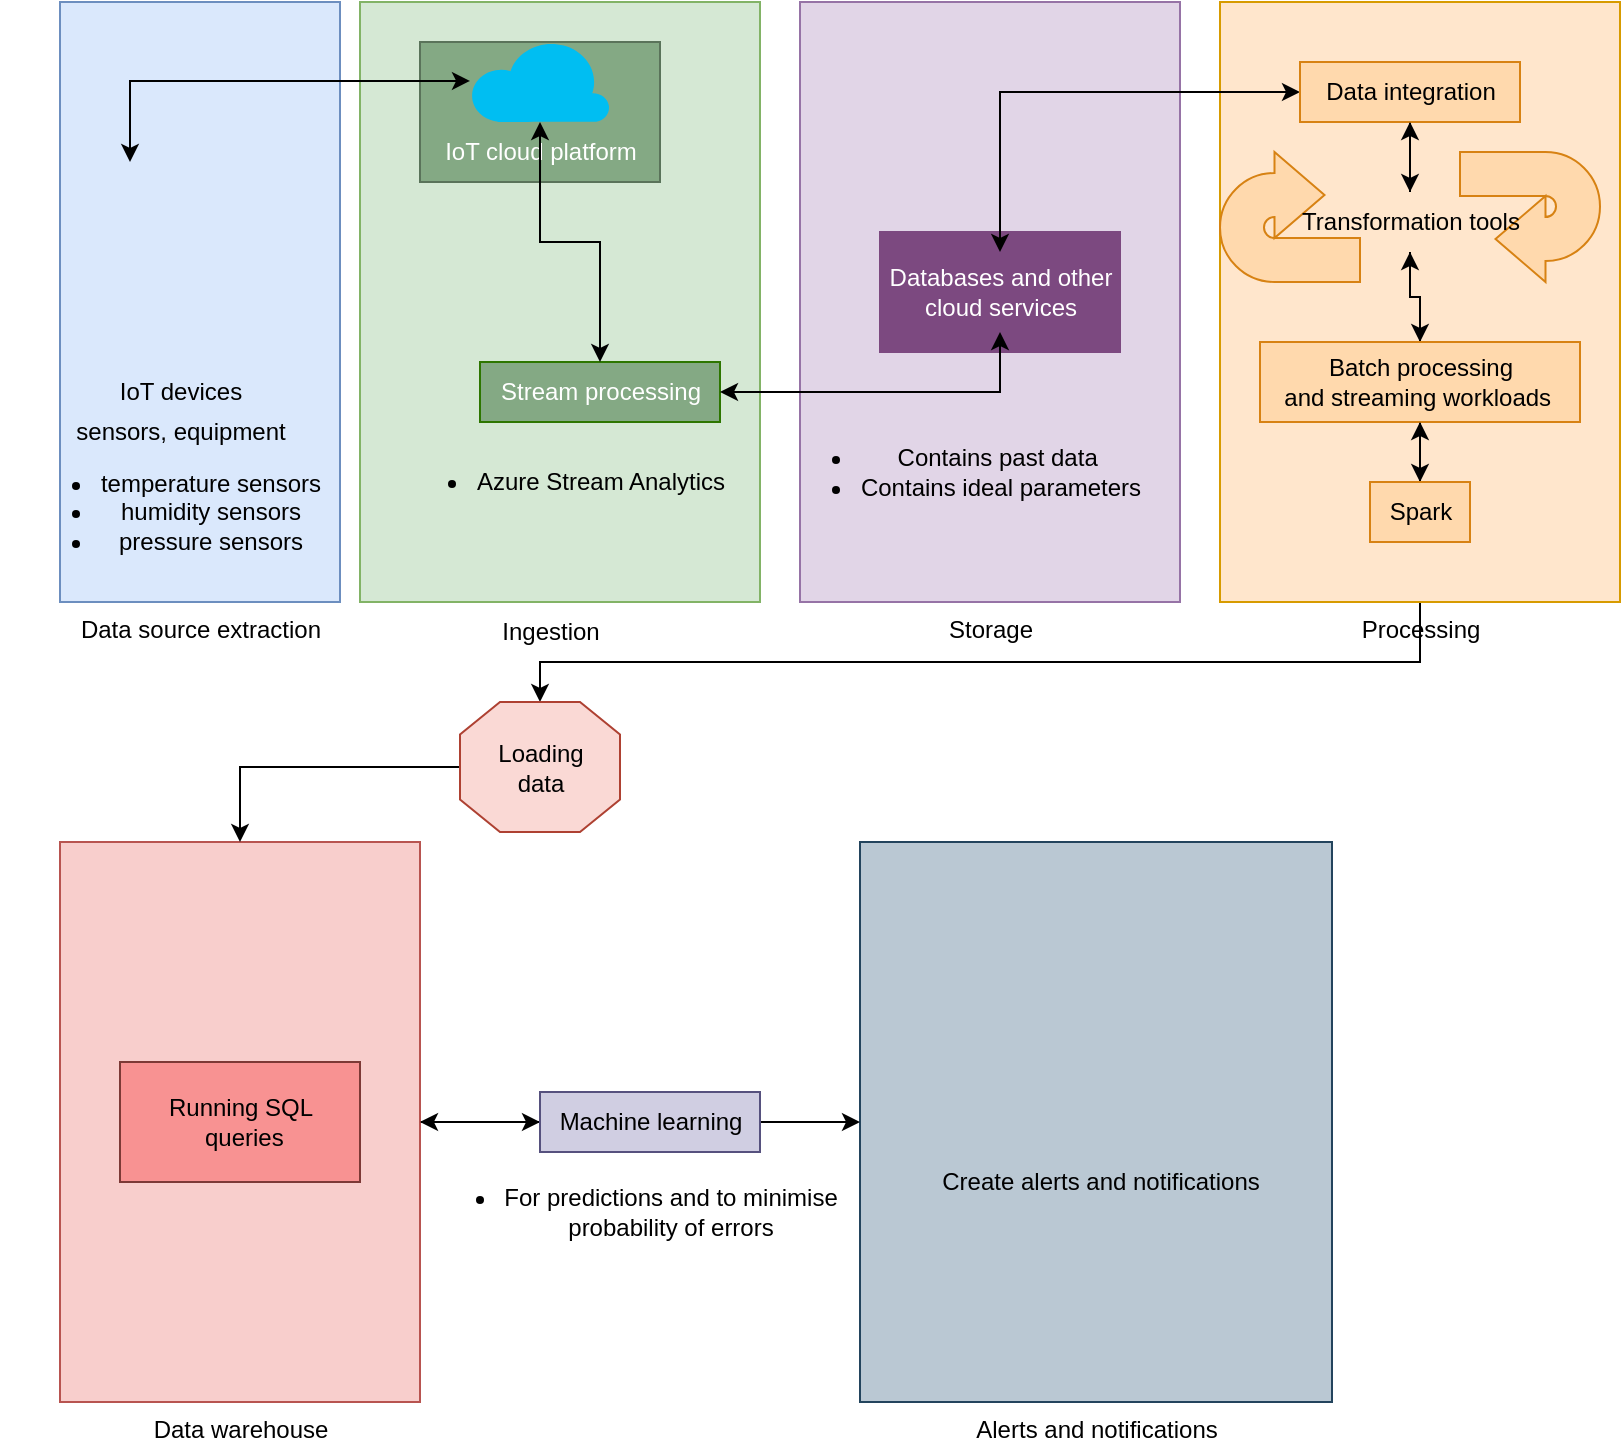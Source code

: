 <mxfile version="21.2.1" type="device">
  <diagram name="Strona-1" id="Pb27ONHahUQKprzkio_Q">
    <mxGraphModel dx="1707" dy="452" grid="1" gridSize="10" guides="1" tooltips="1" connect="1" arrows="1" fold="1" page="1" pageScale="1" pageWidth="827" pageHeight="1169" math="0" shadow="0">
      <root>
        <mxCell id="0" />
        <mxCell id="1" parent="0" />
        <mxCell id="f9lGrMURGySsmH-Jwb6r-1" value="Data source extraction" style="verticalLabelPosition=bottom;verticalAlign=top;html=1;shape=mxgraph.basic.rect;fillColor2=none;strokeWidth=1;size=20;indent=5;fillColor=#dae8fc;strokeColor=#6c8ebf;" vertex="1" parent="1">
          <mxGeometry x="20" y="40" width="140" height="300" as="geometry" />
        </mxCell>
        <mxCell id="f9lGrMURGySsmH-Jwb6r-2" value="" style="verticalLabelPosition=bottom;verticalAlign=top;html=1;shape=mxgraph.basic.rect;fillColor2=none;strokeWidth=1;size=20;indent=5;fillColor=#d5e8d4;strokeColor=#82b366;" vertex="1" parent="1">
          <mxGeometry x="170" y="40" width="200" height="300" as="geometry" />
        </mxCell>
        <mxCell id="f9lGrMURGySsmH-Jwb6r-3" value="Ingestion" style="text;html=1;align=center;verticalAlign=middle;resizable=0;points=[];autosize=1;strokeColor=none;fillColor=none;" vertex="1" parent="1">
          <mxGeometry x="230" y="340" width="70" height="30" as="geometry" />
        </mxCell>
        <mxCell id="f9lGrMURGySsmH-Jwb6r-4" value="" style="shape=image;html=1;verticalAlign=top;verticalLabelPosition=bottom;labelBackgroundColor=#ffffff;imageAspect=0;aspect=fixed;image=https://cdn1.iconfinder.com/data/icons/science-technology-outline-24-px/24/Computer_chip_integrated_circuit_memory_chip_microprocessor_processor_chip-128.png" vertex="1" parent="1">
          <mxGeometry x="30" y="120" width="50" height="50" as="geometry" />
        </mxCell>
        <mxCell id="f9lGrMURGySsmH-Jwb6r-5" value="" style="shape=image;html=1;verticalAlign=top;verticalLabelPosition=bottom;labelBackgroundColor=#ffffff;imageAspect=0;aspect=fixed;image=https://cdn2.iconfinder.com/data/icons/boxicons-solid-vol-1/24/bxs-chip-128.png" vertex="1" parent="1">
          <mxGeometry x="70" y="150" width="60" height="60" as="geometry" />
        </mxCell>
        <mxCell id="f9lGrMURGySsmH-Jwb6r-6" value="IoT devices" style="text;html=1;align=center;verticalAlign=middle;resizable=0;points=[];autosize=1;strokeColor=none;fillColor=none;" vertex="1" parent="1">
          <mxGeometry x="40" y="220" width="80" height="30" as="geometry" />
        </mxCell>
        <mxCell id="f9lGrMURGySsmH-Jwb6r-7" value="sensors, equipment" style="text;html=1;align=center;verticalAlign=middle;resizable=0;points=[];autosize=1;strokeColor=none;fillColor=none;" vertex="1" parent="1">
          <mxGeometry x="15" y="240" width="130" height="30" as="geometry" />
        </mxCell>
        <mxCell id="f9lGrMURGySsmH-Jwb6r-10" value="Stream processing" style="text;html=1;align=center;verticalAlign=middle;resizable=0;points=[];autosize=1;strokeColor=#2D7600;fillColor=#84A984;labelBackgroundColor=none;fontColor=#ffffff;" vertex="1" parent="1">
          <mxGeometry x="230" y="220" width="120" height="30" as="geometry" />
        </mxCell>
        <mxCell id="f9lGrMURGySsmH-Jwb6r-15" value="Storage" style="verticalLabelPosition=bottom;verticalAlign=top;html=1;shape=mxgraph.basic.rect;fillColor2=none;strokeWidth=1;size=20;indent=5;fillColor=#e1d5e7;strokeColor=#9673a6;" vertex="1" parent="1">
          <mxGeometry x="390" y="40" width="190" height="300" as="geometry" />
        </mxCell>
        <mxCell id="f9lGrMURGySsmH-Jwb6r-16" value="" style="verticalLabelPosition=bottom;verticalAlign=top;html=1;shape=mxgraph.basic.rect;fillColor2=none;strokeWidth=1;size=20;indent=5;fillColor=#7C4980;strokeColor=#7C4980;" vertex="1" parent="1">
          <mxGeometry x="430" y="155" width="120" height="60" as="geometry" />
        </mxCell>
        <mxCell id="f9lGrMURGySsmH-Jwb6r-17" value="Databases and other &lt;br&gt;cloud services" style="text;html=1;align=center;verticalAlign=middle;resizable=0;points=[];autosize=1;strokeColor=none;fillColor=none;fontColor=#FFFFFF;" vertex="1" parent="1">
          <mxGeometry x="425" y="165" width="130" height="40" as="geometry" />
        </mxCell>
        <mxCell id="f9lGrMURGySsmH-Jwb6r-18" value="" style="edgeStyle=orthogonalEdgeStyle;rounded=0;orthogonalLoop=1;jettySize=auto;html=1;startArrow=classic;startFill=1;" edge="1" parent="1" source="f9lGrMURGySsmH-Jwb6r-10" target="f9lGrMURGySsmH-Jwb6r-17">
          <mxGeometry relative="1" as="geometry">
            <Array as="points">
              <mxPoint x="490" y="235" />
            </Array>
          </mxGeometry>
        </mxCell>
        <mxCell id="f9lGrMURGySsmH-Jwb6r-49" style="edgeStyle=orthogonalEdgeStyle;rounded=0;orthogonalLoop=1;jettySize=auto;html=1;" edge="1" parent="1" source="f9lGrMURGySsmH-Jwb6r-21" target="f9lGrMURGySsmH-Jwb6r-48">
          <mxGeometry relative="1" as="geometry">
            <Array as="points">
              <mxPoint x="700" y="370" />
              <mxPoint x="260" y="370" />
            </Array>
          </mxGeometry>
        </mxCell>
        <mxCell id="f9lGrMURGySsmH-Jwb6r-21" value="Processing" style="verticalLabelPosition=bottom;verticalAlign=top;html=1;shape=mxgraph.basic.rect;fillColor2=none;strokeWidth=1;size=20;indent=5;fillColor=#ffe6cc;strokeColor=#d79b00;" vertex="1" parent="1">
          <mxGeometry x="600" y="40" width="200" height="300" as="geometry" />
        </mxCell>
        <mxCell id="f9lGrMURGySsmH-Jwb6r-32" value="" style="edgeStyle=orthogonalEdgeStyle;rounded=0;orthogonalLoop=1;jettySize=auto;html=1;" edge="1" parent="1" source="f9lGrMURGySsmH-Jwb6r-25" target="f9lGrMURGySsmH-Jwb6r-31">
          <mxGeometry relative="1" as="geometry" />
        </mxCell>
        <mxCell id="f9lGrMURGySsmH-Jwb6r-35" value="" style="edgeStyle=orthogonalEdgeStyle;rounded=0;orthogonalLoop=1;jettySize=auto;html=1;startArrow=classic;startFill=1;" edge="1" parent="1" source="f9lGrMURGySsmH-Jwb6r-25" target="f9lGrMURGySsmH-Jwb6r-17">
          <mxGeometry relative="1" as="geometry" />
        </mxCell>
        <mxCell id="f9lGrMURGySsmH-Jwb6r-25" value="Data integration" style="text;html=1;align=center;verticalAlign=middle;resizable=0;points=[];autosize=1;strokeColor=#D78213;fillColor=#FFD9AD;" vertex="1" parent="1">
          <mxGeometry x="640" y="70" width="110" height="30" as="geometry" />
        </mxCell>
        <mxCell id="f9lGrMURGySsmH-Jwb6r-29" value="" style="html=1;shadow=0;dashed=0;align=center;verticalAlign=middle;shape=mxgraph.arrows2.uTurnArrow;dy=11;arrowHead=43;dx2=25;fillColor=#FFD9AD;strokeColor=#D78213;" vertex="1" parent="1">
          <mxGeometry x="600" y="115" width="70" height="65" as="geometry" />
        </mxCell>
        <mxCell id="f9lGrMURGySsmH-Jwb6r-30" value="" style="html=1;shadow=0;dashed=0;align=center;verticalAlign=middle;shape=mxgraph.arrows2.uTurnArrow;dy=11;arrowHead=43;dx2=25;rotation=-180;fillColor=#FFD9AD;strokeColor=#D78213;" vertex="1" parent="1">
          <mxGeometry x="720" y="115" width="70" height="65" as="geometry" />
        </mxCell>
        <mxCell id="f9lGrMURGySsmH-Jwb6r-33" value="" style="edgeStyle=orthogonalEdgeStyle;rounded=0;orthogonalLoop=1;jettySize=auto;html=1;" edge="1" parent="1" source="f9lGrMURGySsmH-Jwb6r-31" target="f9lGrMURGySsmH-Jwb6r-25">
          <mxGeometry relative="1" as="geometry" />
        </mxCell>
        <mxCell id="f9lGrMURGySsmH-Jwb6r-39" style="edgeStyle=orthogonalEdgeStyle;rounded=0;orthogonalLoop=1;jettySize=auto;html=1;" edge="1" parent="1" source="f9lGrMURGySsmH-Jwb6r-31" target="f9lGrMURGySsmH-Jwb6r-37">
          <mxGeometry relative="1" as="geometry" />
        </mxCell>
        <mxCell id="f9lGrMURGySsmH-Jwb6r-31" value="Transformation tools" style="text;html=1;align=center;verticalAlign=middle;resizable=0;points=[];autosize=1;strokeColor=none;fillColor=none;" vertex="1" parent="1">
          <mxGeometry x="630" y="135" width="130" height="30" as="geometry" />
        </mxCell>
        <mxCell id="f9lGrMURGySsmH-Jwb6r-38" value="" style="edgeStyle=orthogonalEdgeStyle;rounded=0;orthogonalLoop=1;jettySize=auto;html=1;" edge="1" parent="1" source="f9lGrMURGySsmH-Jwb6r-37" target="f9lGrMURGySsmH-Jwb6r-31">
          <mxGeometry relative="1" as="geometry" />
        </mxCell>
        <mxCell id="f9lGrMURGySsmH-Jwb6r-42" style="edgeStyle=orthogonalEdgeStyle;rounded=0;orthogonalLoop=1;jettySize=auto;html=1;" edge="1" parent="1" source="f9lGrMURGySsmH-Jwb6r-37" target="f9lGrMURGySsmH-Jwb6r-40">
          <mxGeometry relative="1" as="geometry" />
        </mxCell>
        <mxCell id="f9lGrMURGySsmH-Jwb6r-37" value="Batch processing &lt;br&gt;and streaming workloads&amp;nbsp;" style="text;html=1;align=center;verticalAlign=middle;resizable=0;points=[];autosize=1;strokeColor=#D78213;fillColor=#FFD9AD;" vertex="1" parent="1">
          <mxGeometry x="620" y="210" width="160" height="40" as="geometry" />
        </mxCell>
        <mxCell id="f9lGrMURGySsmH-Jwb6r-41" value="" style="edgeStyle=orthogonalEdgeStyle;rounded=0;orthogonalLoop=1;jettySize=auto;html=1;" edge="1" parent="1" source="f9lGrMURGySsmH-Jwb6r-40" target="f9lGrMURGySsmH-Jwb6r-37">
          <mxGeometry relative="1" as="geometry">
            <Array as="points">
              <mxPoint x="700" y="280" />
              <mxPoint x="700" y="280" />
            </Array>
          </mxGeometry>
        </mxCell>
        <mxCell id="f9lGrMURGySsmH-Jwb6r-40" value="Spark" style="text;html=1;align=center;verticalAlign=middle;resizable=0;points=[];autosize=1;strokeColor=#D78213;fillColor=#FFD9AD;" vertex="1" parent="1">
          <mxGeometry x="675" y="280" width="50" height="30" as="geometry" />
        </mxCell>
        <mxCell id="f9lGrMURGySsmH-Jwb6r-57" value="" style="edgeStyle=orthogonalEdgeStyle;rounded=0;orthogonalLoop=1;jettySize=auto;html=1;" edge="1" parent="1" source="f9lGrMURGySsmH-Jwb6r-47" target="f9lGrMURGySsmH-Jwb6r-56">
          <mxGeometry relative="1" as="geometry" />
        </mxCell>
        <mxCell id="f9lGrMURGySsmH-Jwb6r-47" value="Data warehouse" style="verticalLabelPosition=bottom;verticalAlign=top;html=1;shape=mxgraph.basic.rect;fillColor2=none;strokeWidth=1;size=20;indent=5;fillColor=#f8cecc;strokeColor=#b85450;" vertex="1" parent="1">
          <mxGeometry x="20" y="460" width="180" height="280" as="geometry" />
        </mxCell>
        <mxCell id="f9lGrMURGySsmH-Jwb6r-53" style="edgeStyle=orthogonalEdgeStyle;rounded=0;orthogonalLoop=1;jettySize=auto;html=1;" edge="1" parent="1" source="f9lGrMURGySsmH-Jwb6r-48" target="f9lGrMURGySsmH-Jwb6r-47">
          <mxGeometry relative="1" as="geometry" />
        </mxCell>
        <mxCell id="f9lGrMURGySsmH-Jwb6r-48" value="" style="verticalLabelPosition=bottom;verticalAlign=top;html=1;shape=mxgraph.basic.polygon;polyCoords=[[0.25,0],[0.75,0],[1,0.25],[1,0.75],[0.75,1],[0.25,1],[0,0.75],[0,0.25]];polyline=0;fillColor=#fad9d5;strokeColor=#ae4132;" vertex="1" parent="1">
          <mxGeometry x="220" y="390" width="80" height="65" as="geometry" />
        </mxCell>
        <mxCell id="f9lGrMURGySsmH-Jwb6r-50" value="Loading&lt;br&gt;data" style="text;html=1;align=center;verticalAlign=middle;resizable=0;points=[];autosize=1;strokeColor=none;fillColor=none;" vertex="1" parent="1">
          <mxGeometry x="225" y="402.5" width="70" height="40" as="geometry" />
        </mxCell>
        <mxCell id="f9lGrMURGySsmH-Jwb6r-51" value="" style="verticalLabelPosition=bottom;verticalAlign=top;html=1;shape=mxgraph.basic.rect;fillColor2=none;strokeWidth=1;size=20;indent=5;fillColor=#F89292;strokeColor=#7D3936;" vertex="1" parent="1">
          <mxGeometry x="50" y="570" width="120" height="60" as="geometry" />
        </mxCell>
        <mxCell id="f9lGrMURGySsmH-Jwb6r-52" value="Running SQL&lt;br&gt;&amp;nbsp;queries" style="text;html=1;align=center;verticalAlign=middle;resizable=0;points=[];autosize=1;strokeColor=none;fillColor=none;" vertex="1" parent="1">
          <mxGeometry x="60" y="580" width="100" height="40" as="geometry" />
        </mxCell>
        <mxCell id="f9lGrMURGySsmH-Jwb6r-54" value="Alerts and notifications" style="verticalLabelPosition=bottom;verticalAlign=top;html=1;shape=mxgraph.basic.rect;fillColor2=none;strokeWidth=1;size=20;indent=5;fillColor=#bac8d3;strokeColor=#23445d;" vertex="1" parent="1">
          <mxGeometry x="420" y="460" width="236" height="280" as="geometry" />
        </mxCell>
        <mxCell id="f9lGrMURGySsmH-Jwb6r-55" value="" style="shape=image;html=1;verticalAlign=top;verticalLabelPosition=bottom;labelBackgroundColor=#ffffff;imageAspect=0;aspect=fixed;image=https://cdn4.iconfinder.com/data/icons/internet-networking-and-communication-glyph-24/24/Alert_bell_notification_ring_snooze-128.png" vertex="1" parent="1">
          <mxGeometry x="494" y="510" width="88" height="88" as="geometry" />
        </mxCell>
        <mxCell id="f9lGrMURGySsmH-Jwb6r-58" style="edgeStyle=orthogonalEdgeStyle;rounded=0;orthogonalLoop=1;jettySize=auto;html=1;" edge="1" parent="1" source="f9lGrMURGySsmH-Jwb6r-56" target="f9lGrMURGySsmH-Jwb6r-47">
          <mxGeometry relative="1" as="geometry" />
        </mxCell>
        <mxCell id="f9lGrMURGySsmH-Jwb6r-59" value="" style="edgeStyle=orthogonalEdgeStyle;rounded=0;orthogonalLoop=1;jettySize=auto;html=1;" edge="1" parent="1" source="f9lGrMURGySsmH-Jwb6r-56" target="f9lGrMURGySsmH-Jwb6r-54">
          <mxGeometry relative="1" as="geometry" />
        </mxCell>
        <mxCell id="f9lGrMURGySsmH-Jwb6r-56" value="Machine learning" style="text;html=1;align=center;verticalAlign=middle;resizable=0;points=[];autosize=1;strokeColor=#56517e;fillColor=#d0cee2;" vertex="1" parent="1">
          <mxGeometry x="260" y="585" width="110" height="30" as="geometry" />
        </mxCell>
        <mxCell id="f9lGrMURGySsmH-Jwb6r-60" value="Create alerts and notifications" style="text;html=1;align=center;verticalAlign=middle;resizable=0;points=[];autosize=1;strokeColor=none;fillColor=none;" vertex="1" parent="1">
          <mxGeometry x="450" y="615" width="180" height="30" as="geometry" />
        </mxCell>
        <mxCell id="f9lGrMURGySsmH-Jwb6r-61" value="" style="verticalLabelPosition=bottom;verticalAlign=top;html=1;shape=mxgraph.basic.rect;fillColor2=none;strokeWidth=1;size=20;indent=5;fillColor=#84A984;strokeColor=#5A735A;" vertex="1" parent="1">
          <mxGeometry x="200" y="60" width="120" height="70" as="geometry" />
        </mxCell>
        <mxCell id="f9lGrMURGySsmH-Jwb6r-8" value="" style="verticalLabelPosition=bottom;html=1;verticalAlign=top;align=center;strokeColor=none;fillColor=#00BEF2;shape=mxgraph.azure.cloud;" vertex="1" parent="1">
          <mxGeometry x="225" y="58.75" width="70" height="41.25" as="geometry" />
        </mxCell>
        <mxCell id="f9lGrMURGySsmH-Jwb6r-9" value="IoT cloud platform" style="text;html=1;align=center;verticalAlign=middle;resizable=0;points=[];autosize=1;strokeColor=none;fillColor=none;fontColor=#ffffff;" vertex="1" parent="1">
          <mxGeometry x="200" y="100" width="120" height="30" as="geometry" />
        </mxCell>
        <mxCell id="f9lGrMURGySsmH-Jwb6r-44" value="" style="edgeStyle=orthogonalEdgeStyle;rounded=0;orthogonalLoop=1;jettySize=auto;html=1;targetPerimeterSpacing=0;startArrow=classic;startFill=1;" edge="1" parent="1" source="f9lGrMURGySsmH-Jwb6r-8" target="f9lGrMURGySsmH-Jwb6r-4">
          <mxGeometry relative="1" as="geometry" />
        </mxCell>
        <mxCell id="f9lGrMURGySsmH-Jwb6r-46" style="edgeStyle=orthogonalEdgeStyle;rounded=0;orthogonalLoop=1;jettySize=auto;html=1;startArrow=classic;startFill=1;" edge="1" parent="1" source="f9lGrMURGySsmH-Jwb6r-8" target="f9lGrMURGySsmH-Jwb6r-10">
          <mxGeometry relative="1" as="geometry" />
        </mxCell>
        <mxCell id="f9lGrMURGySsmH-Jwb6r-63" value="&lt;ul&gt;&lt;li&gt;temperature sensors&lt;/li&gt;&lt;li&gt;humidity sensors&lt;/li&gt;&lt;li&gt;pressure sensors&lt;/li&gt;&lt;/ul&gt;" style="text;html=1;align=center;verticalAlign=middle;resizable=0;points=[];autosize=1;strokeColor=none;fillColor=none;" vertex="1" parent="1">
          <mxGeometry x="-10" y="255" width="170" height="80" as="geometry" />
        </mxCell>
        <mxCell id="f9lGrMURGySsmH-Jwb6r-64" value="&lt;ul&gt;&lt;li&gt;Azure Stream Analytics&lt;/li&gt;&lt;/ul&gt;" style="text;html=1;align=center;verticalAlign=middle;resizable=0;points=[];autosize=1;strokeColor=none;fillColor=none;" vertex="1" parent="1">
          <mxGeometry x="175" y="255" width="190" height="50" as="geometry" />
        </mxCell>
        <mxCell id="f9lGrMURGySsmH-Jwb6r-65" value="&lt;ul&gt;&lt;li&gt;Contains past data&amp;nbsp;&lt;/li&gt;&lt;li&gt;Contains ideal parameters&lt;/li&gt;&lt;/ul&gt;" style="text;html=1;align=center;verticalAlign=middle;resizable=0;points=[];autosize=1;strokeColor=none;fillColor=none;" vertex="1" parent="1">
          <mxGeometry x="370" y="240" width="200" height="70" as="geometry" />
        </mxCell>
        <mxCell id="f9lGrMURGySsmH-Jwb6r-66" value="&lt;ul&gt;&lt;li&gt;For predictions and to minimise &lt;br&gt;probability of errors&lt;/li&gt;&lt;/ul&gt;" style="text;html=1;align=center;verticalAlign=middle;resizable=0;points=[];autosize=1;strokeColor=none;fillColor=none;" vertex="1" parent="1">
          <mxGeometry x="190" y="610" width="230" height="70" as="geometry" />
        </mxCell>
      </root>
    </mxGraphModel>
  </diagram>
</mxfile>
